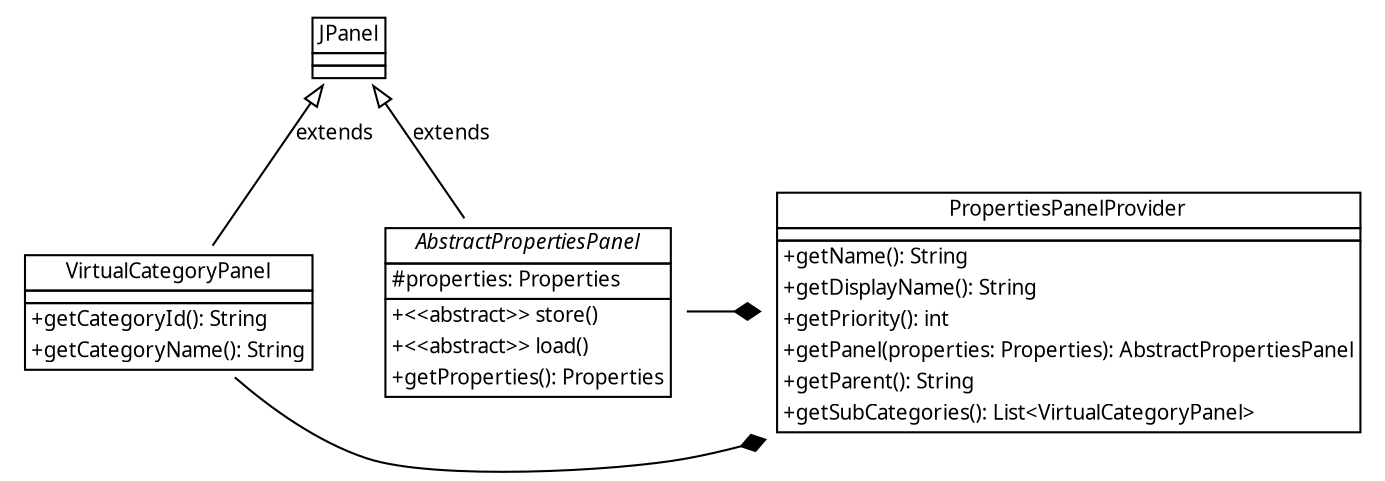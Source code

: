 digraph uml_basic_full {
	rankdir = BT;
	node [shape = rectangle, fontname = "TeXGyrePagella-Regular", fontsize = 10];
	edge [fontname = "TeXGyrePagella-Regular", fontsize = 10, arrowhead = empty];

{
	rank = same;

	JPanel [shape = plaintext, label = <
	<table cellspacing="0" cellborder="1" border="0">
		<tr><td>
			<font face="TeXGyrePagella-Bold" point-size="10">JPanel</font>
		</td></tr>
		<tr><td></td></tr>
		<tr><td></td></tr>
	</table>>];
}

{
	rank = same;

	VirtualCategoryPanel [shape = plaintext, label = <
	<table cellspacing="0" cellborder="1" border="0">
		<tr><td>
			<font face="TeXGyrePagella-Bold" point-size="10">VirtualCategoryPanel</font>
		</td></tr>
		<tr><td></td></tr>
		<tr><td cellpadding="0">
			<table cellspacing="0" cellborder="0" border="0">
				<tr><td align="left"><font face="SFTT1000">+getCategoryId(): String</font></td></tr>
				<tr><td align="left"><font face="SFTT1000">+getCategoryName(): String</font></td></tr>
			</table>
		</td></tr>
	</table>>];

	PropertiesPanelProvider [shape = plaintext, label = <
	<table cellspacing="0" cellborder="1" border="0">
		<tr><td>
			<font face="TeXGyrePagella-Bold" point-size="10">PropertiesPanelProvider</font>
		</td></tr>
		<tr><td></td></tr>
		<tr><td cellpadding="0">
			<table cellspacing="0" cellborder="0" border="0">
				<tr><td align="left"><font face="SFTT1000">+getName(): String</font></td></tr>
				<tr><td align="left"><font face="SFTT1000">+getDisplayName(): String</font></td></tr>
				<tr><td align="left"><font face="SFTT1000">+getPriority(): int</font></td></tr>
				<tr><td align="left"><font face="SFTT1000">+getPanel(properties: Properties): AbstractPropertiesPanel</font></td></tr>
				<tr><td align="left"><font face="SFTT1000">+getParent(): String</font></td></tr>
				<tr><td align="left"><font face="SFTT1000">+getSubCategories(): List&lt;VirtualCategoryPanel&gt;</font></td></tr>
			</table>
		</td></tr>
	</table>>];

	AbstractPropertiesPanel [shape = plaintext, label = <
	<table cellspacing="0" cellborder="1" border="0">
		<tr><td>
			<font face="TeXGyrePagella-BoldItalic" point-size="10"><i>AbstractPropertiesPanel</i></font>
		</td></tr>
		<tr><td cellpadding="0">
			<table cellspacing="0" cellborder="0" border="0">
				<tr><td align="left"><font face="SFTT1000">#properties: Properties</font></td></tr>
			</table>
		</td></tr>
		<tr><td cellpadding="0">
			<table cellspacing="0" cellborder="0" border="0">
				<tr><td align="left"><font face="SFTT1000">+&lt;&lt;abstract&gt;&gt; store()</font></td></tr>
				<tr><td align="left"><font face="SFTT1000">+&lt;&lt;abstract&gt;&gt; load()</font></td></tr>
				<tr><td align="left"><font face="SFTT1000">+getProperties(): Properties</font></td></tr>
			</table>
		</td></tr>
	</table>>];
}

AbstractPropertiesPanel -> PropertiesPanelProvider [arrowhead = diamond];
VirtualCategoryPanel -> PropertiesPanelProvider [arrowhead = diamond];

VirtualCategoryPanel -> JPanel [label = "extends"];
AbstractPropertiesPanel -> JPanel [label = "extends"];


}
